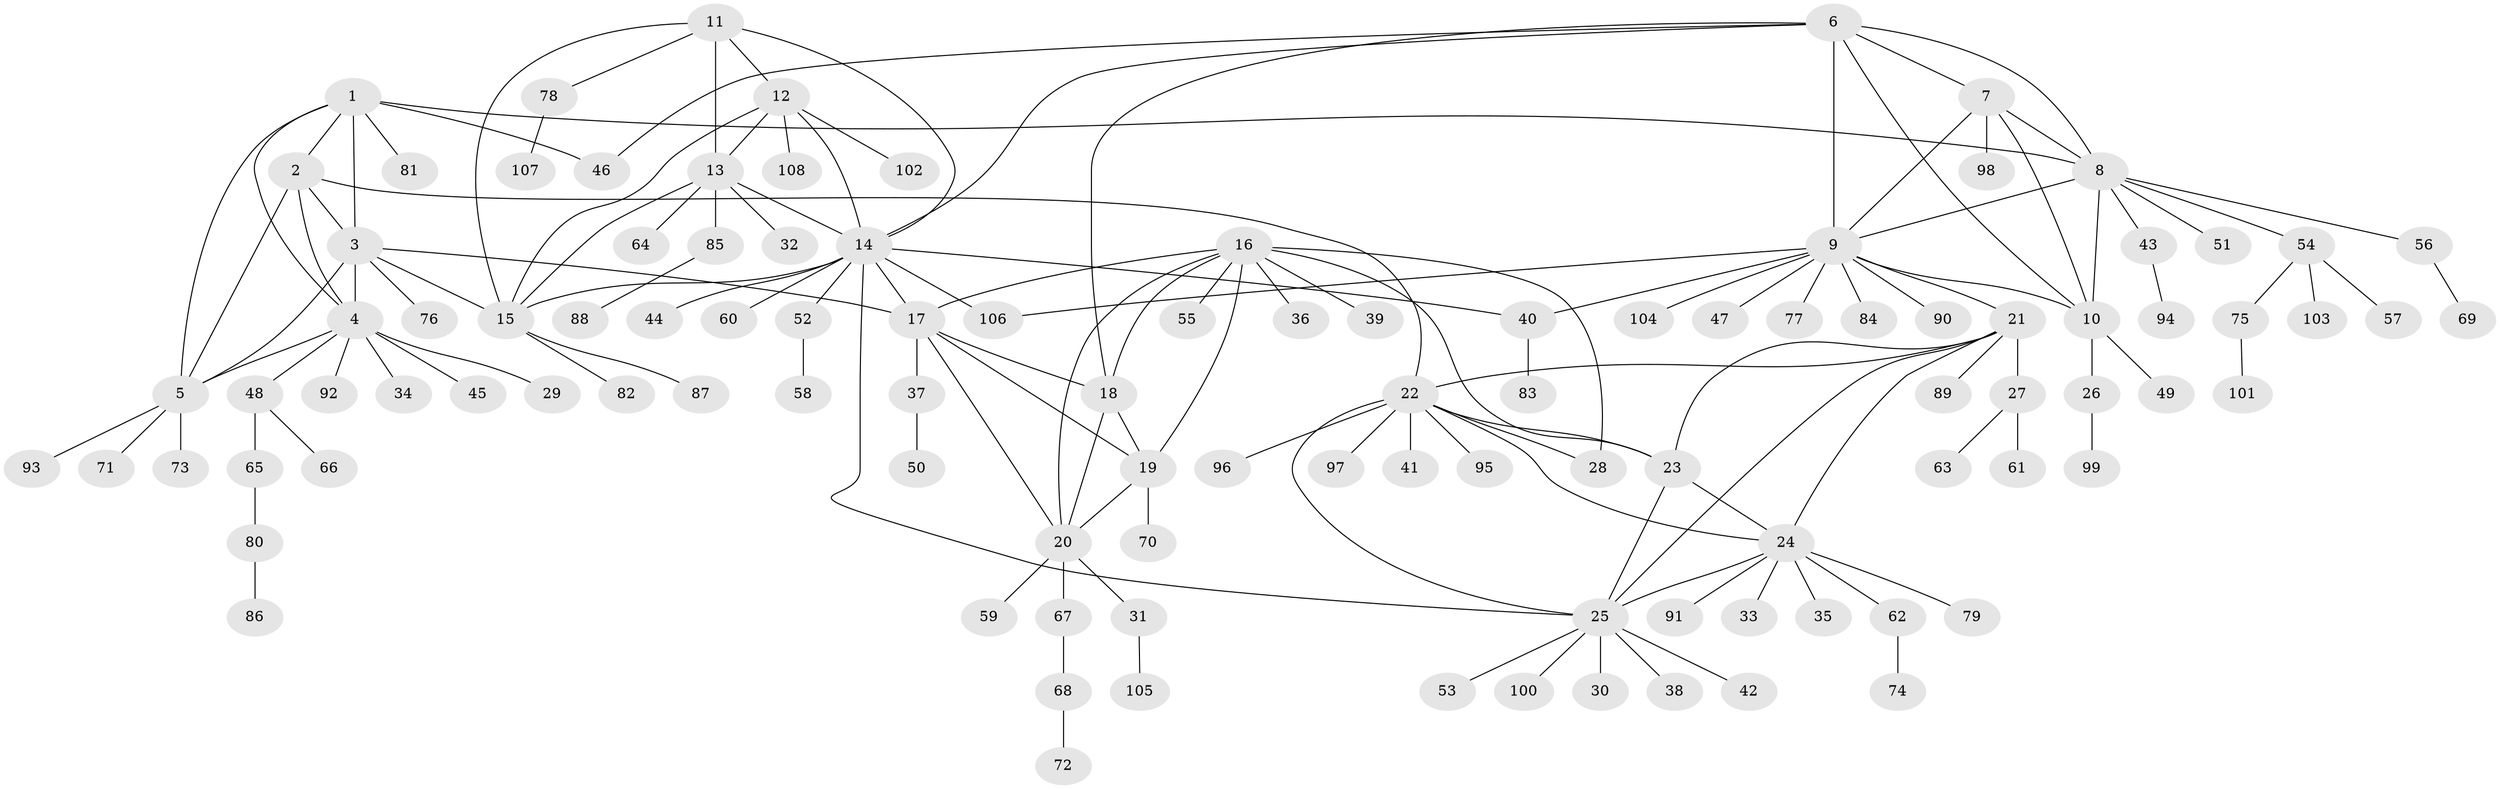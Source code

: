 // coarse degree distribution, {7: 0.02666666666666667, 15: 0.013333333333333334, 11: 0.02666666666666667, 9: 0.04, 4: 0.05333333333333334, 5: 0.04, 12: 0.013333333333333334, 6: 0.013333333333333334, 8: 0.013333333333333334, 2: 0.10666666666666667, 3: 0.02666666666666667, 1: 0.6266666666666667}
// Generated by graph-tools (version 1.1) at 2025/19/03/04/25 18:19:33]
// undirected, 108 vertices, 147 edges
graph export_dot {
graph [start="1"]
  node [color=gray90,style=filled];
  1;
  2;
  3;
  4;
  5;
  6;
  7;
  8;
  9;
  10;
  11;
  12;
  13;
  14;
  15;
  16;
  17;
  18;
  19;
  20;
  21;
  22;
  23;
  24;
  25;
  26;
  27;
  28;
  29;
  30;
  31;
  32;
  33;
  34;
  35;
  36;
  37;
  38;
  39;
  40;
  41;
  42;
  43;
  44;
  45;
  46;
  47;
  48;
  49;
  50;
  51;
  52;
  53;
  54;
  55;
  56;
  57;
  58;
  59;
  60;
  61;
  62;
  63;
  64;
  65;
  66;
  67;
  68;
  69;
  70;
  71;
  72;
  73;
  74;
  75;
  76;
  77;
  78;
  79;
  80;
  81;
  82;
  83;
  84;
  85;
  86;
  87;
  88;
  89;
  90;
  91;
  92;
  93;
  94;
  95;
  96;
  97;
  98;
  99;
  100;
  101;
  102;
  103;
  104;
  105;
  106;
  107;
  108;
  1 -- 2;
  1 -- 3;
  1 -- 4;
  1 -- 5;
  1 -- 8;
  1 -- 46;
  1 -- 81;
  2 -- 3;
  2 -- 4;
  2 -- 5;
  2 -- 22;
  3 -- 4;
  3 -- 5;
  3 -- 15;
  3 -- 17;
  3 -- 76;
  4 -- 5;
  4 -- 29;
  4 -- 34;
  4 -- 45;
  4 -- 48;
  4 -- 92;
  5 -- 71;
  5 -- 73;
  5 -- 93;
  6 -- 7;
  6 -- 8;
  6 -- 9;
  6 -- 10;
  6 -- 14;
  6 -- 18;
  6 -- 46;
  7 -- 8;
  7 -- 9;
  7 -- 10;
  7 -- 98;
  8 -- 9;
  8 -- 10;
  8 -- 43;
  8 -- 51;
  8 -- 54;
  8 -- 56;
  9 -- 10;
  9 -- 21;
  9 -- 40;
  9 -- 47;
  9 -- 77;
  9 -- 84;
  9 -- 90;
  9 -- 104;
  9 -- 106;
  10 -- 26;
  10 -- 49;
  11 -- 12;
  11 -- 13;
  11 -- 14;
  11 -- 15;
  11 -- 78;
  12 -- 13;
  12 -- 14;
  12 -- 15;
  12 -- 102;
  12 -- 108;
  13 -- 14;
  13 -- 15;
  13 -- 32;
  13 -- 64;
  13 -- 85;
  14 -- 15;
  14 -- 17;
  14 -- 25;
  14 -- 40;
  14 -- 44;
  14 -- 52;
  14 -- 60;
  14 -- 106;
  15 -- 82;
  15 -- 87;
  16 -- 17;
  16 -- 18;
  16 -- 19;
  16 -- 20;
  16 -- 23;
  16 -- 28;
  16 -- 36;
  16 -- 39;
  16 -- 55;
  17 -- 18;
  17 -- 19;
  17 -- 20;
  17 -- 37;
  18 -- 19;
  18 -- 20;
  19 -- 20;
  19 -- 70;
  20 -- 31;
  20 -- 59;
  20 -- 67;
  21 -- 22;
  21 -- 23;
  21 -- 24;
  21 -- 25;
  21 -- 27;
  21 -- 89;
  22 -- 23;
  22 -- 24;
  22 -- 25;
  22 -- 28;
  22 -- 41;
  22 -- 95;
  22 -- 96;
  22 -- 97;
  23 -- 24;
  23 -- 25;
  24 -- 25;
  24 -- 33;
  24 -- 35;
  24 -- 62;
  24 -- 79;
  24 -- 91;
  25 -- 30;
  25 -- 38;
  25 -- 42;
  25 -- 53;
  25 -- 100;
  26 -- 99;
  27 -- 61;
  27 -- 63;
  31 -- 105;
  37 -- 50;
  40 -- 83;
  43 -- 94;
  48 -- 65;
  48 -- 66;
  52 -- 58;
  54 -- 57;
  54 -- 75;
  54 -- 103;
  56 -- 69;
  62 -- 74;
  65 -- 80;
  67 -- 68;
  68 -- 72;
  75 -- 101;
  78 -- 107;
  80 -- 86;
  85 -- 88;
}

